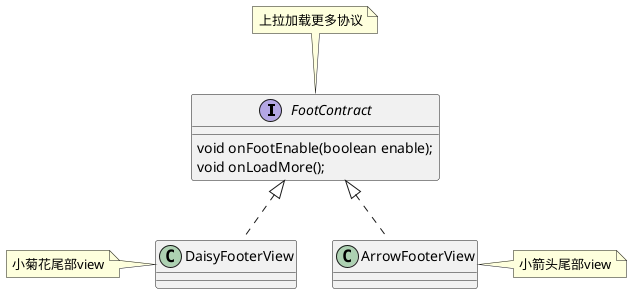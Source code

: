 @startuml
interface FootContract{
    void onFootEnable(boolean enable);
    void onLoadMore();
}

FootContract <|.. DaisyFooterView
FootContract <|.. ArrowFooterView
note top of FootContract:上拉加载更多协议
note left of DaisyFooterView:小菊花尾部view
note right of ArrowFooterView:小箭头尾部view
@enduml